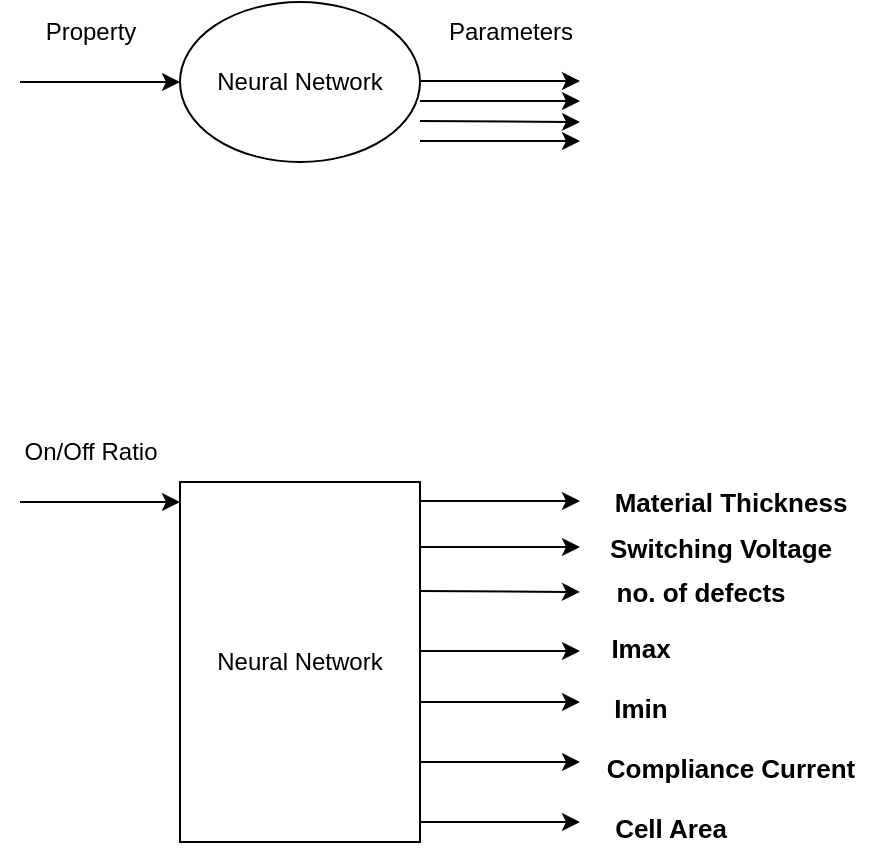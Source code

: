 <mxfile version="24.3.1" type="device">
  <diagram name="Page-1" id="22R9AYJy_WEX-Ro-9IZD">
    <mxGraphModel dx="1050" dy="565" grid="1" gridSize="10" guides="1" tooltips="1" connect="1" arrows="1" fold="1" page="1" pageScale="1" pageWidth="850" pageHeight="1100" math="0" shadow="0">
      <root>
        <mxCell id="0" />
        <mxCell id="1" parent="0" />
        <mxCell id="1J1XUhBUW75m6BLBYexf-1" value="" style="endArrow=classic;html=1;rounded=0;" edge="1" parent="1" target="1J1XUhBUW75m6BLBYexf-2">
          <mxGeometry width="50" height="50" relative="1" as="geometry">
            <mxPoint x="210" y="270" as="sourcePoint" />
            <mxPoint x="350" y="270" as="targetPoint" />
          </mxGeometry>
        </mxCell>
        <mxCell id="1J1XUhBUW75m6BLBYexf-2" value="Neural Network" style="ellipse;whiteSpace=wrap;html=1;" vertex="1" parent="1">
          <mxGeometry x="290" y="230" width="120" height="80" as="geometry" />
        </mxCell>
        <mxCell id="1J1XUhBUW75m6BLBYexf-4" value="Property" style="text;html=1;align=center;verticalAlign=middle;resizable=0;points=[];autosize=1;strokeColor=none;fillColor=none;" vertex="1" parent="1">
          <mxGeometry x="210" y="230" width="70" height="30" as="geometry" />
        </mxCell>
        <mxCell id="1J1XUhBUW75m6BLBYexf-5" value="Parameters" style="text;html=1;align=center;verticalAlign=middle;resizable=0;points=[];autosize=1;strokeColor=none;fillColor=none;" vertex="1" parent="1">
          <mxGeometry x="410" y="230" width="90" height="30" as="geometry" />
        </mxCell>
        <mxCell id="1J1XUhBUW75m6BLBYexf-6" value="" style="endArrow=classic;html=1;rounded=0;" edge="1" parent="1">
          <mxGeometry width="50" height="50" relative="1" as="geometry">
            <mxPoint x="410" y="269.5" as="sourcePoint" />
            <mxPoint x="490" y="269.5" as="targetPoint" />
          </mxGeometry>
        </mxCell>
        <mxCell id="1J1XUhBUW75m6BLBYexf-8" value="" style="endArrow=classic;html=1;rounded=0;" edge="1" parent="1">
          <mxGeometry width="50" height="50" relative="1" as="geometry">
            <mxPoint x="410" y="279.5" as="sourcePoint" />
            <mxPoint x="490" y="279.5" as="targetPoint" />
          </mxGeometry>
        </mxCell>
        <mxCell id="1J1XUhBUW75m6BLBYexf-9" value="" style="endArrow=classic;html=1;rounded=0;exitX=1;exitY=0.744;exitDx=0;exitDy=0;exitPerimeter=0;" edge="1" parent="1" source="1J1XUhBUW75m6BLBYexf-2">
          <mxGeometry width="50" height="50" relative="1" as="geometry">
            <mxPoint x="430" y="289.5" as="sourcePoint" />
            <mxPoint x="490" y="290" as="targetPoint" />
          </mxGeometry>
        </mxCell>
        <mxCell id="1J1XUhBUW75m6BLBYexf-10" value="" style="endArrow=classic;html=1;rounded=0;" edge="1" parent="1">
          <mxGeometry width="50" height="50" relative="1" as="geometry">
            <mxPoint x="410" y="299.5" as="sourcePoint" />
            <mxPoint x="490" y="299.5" as="targetPoint" />
          </mxGeometry>
        </mxCell>
        <mxCell id="1J1XUhBUW75m6BLBYexf-11" value="" style="endArrow=classic;html=1;rounded=0;" edge="1" parent="1">
          <mxGeometry width="50" height="50" relative="1" as="geometry">
            <mxPoint x="210" y="480" as="sourcePoint" />
            <mxPoint x="290" y="480" as="targetPoint" />
          </mxGeometry>
        </mxCell>
        <mxCell id="1J1XUhBUW75m6BLBYexf-13" value="On/Off Ratio" style="text;html=1;align=center;verticalAlign=middle;resizable=0;points=[];autosize=1;strokeColor=none;fillColor=none;" vertex="1" parent="1">
          <mxGeometry x="200" y="440" width="90" height="30" as="geometry" />
        </mxCell>
        <mxCell id="1J1XUhBUW75m6BLBYexf-14" value="Material Thickness" style="text;html=1;align=center;verticalAlign=middle;resizable=0;points=[];autosize=1;strokeColor=none;fillColor=none;fontStyle=1;fontSize=13;" vertex="1" parent="1">
          <mxGeometry x="500" y="465" width="130" height="30" as="geometry" />
        </mxCell>
        <mxCell id="1J1XUhBUW75m6BLBYexf-15" value="" style="endArrow=classic;html=1;rounded=0;" edge="1" parent="1">
          <mxGeometry width="50" height="50" relative="1" as="geometry">
            <mxPoint x="410" y="479.5" as="sourcePoint" />
            <mxPoint x="490" y="479.5" as="targetPoint" />
          </mxGeometry>
        </mxCell>
        <mxCell id="1J1XUhBUW75m6BLBYexf-16" value="" style="endArrow=classic;html=1;rounded=0;" edge="1" parent="1">
          <mxGeometry width="50" height="50" relative="1" as="geometry">
            <mxPoint x="410" y="502.5" as="sourcePoint" />
            <mxPoint x="490" y="502.5" as="targetPoint" />
          </mxGeometry>
        </mxCell>
        <mxCell id="1J1XUhBUW75m6BLBYexf-17" value="" style="endArrow=classic;html=1;rounded=0;exitX=1;exitY=0.744;exitDx=0;exitDy=0;exitPerimeter=0;" edge="1" parent="1">
          <mxGeometry width="50" height="50" relative="1" as="geometry">
            <mxPoint x="410" y="524.5" as="sourcePoint" />
            <mxPoint x="490" y="524.98" as="targetPoint" />
          </mxGeometry>
        </mxCell>
        <mxCell id="1J1XUhBUW75m6BLBYexf-18" value="" style="endArrow=classic;html=1;rounded=0;" edge="1" parent="1">
          <mxGeometry width="50" height="50" relative="1" as="geometry">
            <mxPoint x="410" y="554.5" as="sourcePoint" />
            <mxPoint x="490" y="554.5" as="targetPoint" />
          </mxGeometry>
        </mxCell>
        <mxCell id="1J1XUhBUW75m6BLBYexf-19" value="no. of defects" style="text;html=1;align=center;verticalAlign=middle;resizable=0;points=[];autosize=1;strokeColor=none;fillColor=none;fontStyle=1;fontSize=13;" vertex="1" parent="1">
          <mxGeometry x="500" y="510" width="100" height="30" as="geometry" />
        </mxCell>
        <mxCell id="1J1XUhBUW75m6BLBYexf-20" value="Switching Voltage" style="text;html=1;align=center;verticalAlign=middle;resizable=0;points=[];autosize=1;strokeColor=none;fillColor=none;fontStyle=1;fontSize=13;" vertex="1" parent="1">
          <mxGeometry x="495" y="488" width="130" height="30" as="geometry" />
        </mxCell>
        <mxCell id="1J1XUhBUW75m6BLBYexf-22" value="" style="endArrow=classic;html=1;rounded=0;" edge="1" parent="1">
          <mxGeometry width="50" height="50" relative="1" as="geometry">
            <mxPoint x="410" y="580" as="sourcePoint" />
            <mxPoint x="490" y="580" as="targetPoint" />
          </mxGeometry>
        </mxCell>
        <mxCell id="1J1XUhBUW75m6BLBYexf-23" value="" style="endArrow=classic;html=1;rounded=0;" edge="1" parent="1">
          <mxGeometry width="50" height="50" relative="1" as="geometry">
            <mxPoint x="410" y="610" as="sourcePoint" />
            <mxPoint x="490" y="610" as="targetPoint" />
          </mxGeometry>
        </mxCell>
        <mxCell id="1J1XUhBUW75m6BLBYexf-25" value="Imax" style="text;html=1;align=center;verticalAlign=middle;resizable=0;points=[];autosize=1;strokeColor=none;fillColor=none;fontStyle=1;fontSize=13;" vertex="1" parent="1">
          <mxGeometry x="495" y="538" width="50" height="30" as="geometry" />
        </mxCell>
        <mxCell id="1J1XUhBUW75m6BLBYexf-26" value="Imin" style="text;html=1;align=center;verticalAlign=middle;resizable=0;points=[];autosize=1;strokeColor=none;fillColor=none;fontStyle=1;fontSize=13;" vertex="1" parent="1">
          <mxGeometry x="495" y="568" width="50" height="30" as="geometry" />
        </mxCell>
        <mxCell id="1J1XUhBUW75m6BLBYexf-27" value="Compliance Current" style="text;html=1;align=center;verticalAlign=middle;resizable=0;points=[];autosize=1;strokeColor=none;fillColor=none;fontStyle=1;fontSize=13;" vertex="1" parent="1">
          <mxGeometry x="495" y="598" width="140" height="30" as="geometry" />
        </mxCell>
        <mxCell id="1J1XUhBUW75m6BLBYexf-28" value="" style="endArrow=classic;html=1;rounded=0;" edge="1" parent="1">
          <mxGeometry width="50" height="50" relative="1" as="geometry">
            <mxPoint x="410" y="640" as="sourcePoint" />
            <mxPoint x="490" y="640" as="targetPoint" />
          </mxGeometry>
        </mxCell>
        <mxCell id="1J1XUhBUW75m6BLBYexf-29" value="Cell Area" style="text;html=1;align=center;verticalAlign=middle;resizable=0;points=[];autosize=1;strokeColor=none;fillColor=none;fontStyle=1;fontSize=13;" vertex="1" parent="1">
          <mxGeometry x="495" y="628" width="80" height="30" as="geometry" />
        </mxCell>
        <mxCell id="1J1XUhBUW75m6BLBYexf-32" value="Neural Network" style="rounded=0;whiteSpace=wrap;html=1;" vertex="1" parent="1">
          <mxGeometry x="290" y="470" width="120" height="180" as="geometry" />
        </mxCell>
      </root>
    </mxGraphModel>
  </diagram>
</mxfile>
